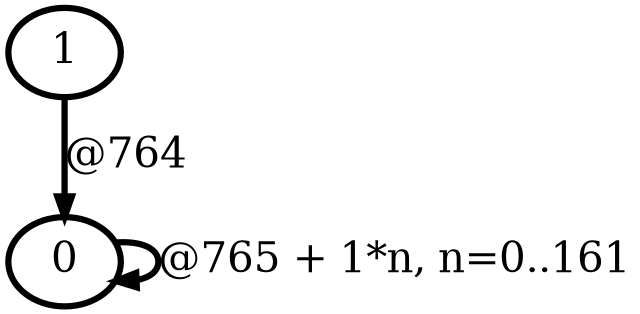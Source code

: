 digraph G {
        node [style=rounded, penwidth=3, fontsize=20, shape=oval];
        "1" -> "0" [label="@764", color=black,arrowsize=1,style=bold,penwidth=3,fontsize=20];
"0" -> "0" [label="@765 + 1*n, n=0..161", color=black,arrowsize=1,style=bold,penwidth=3,fontsize=20];
}
